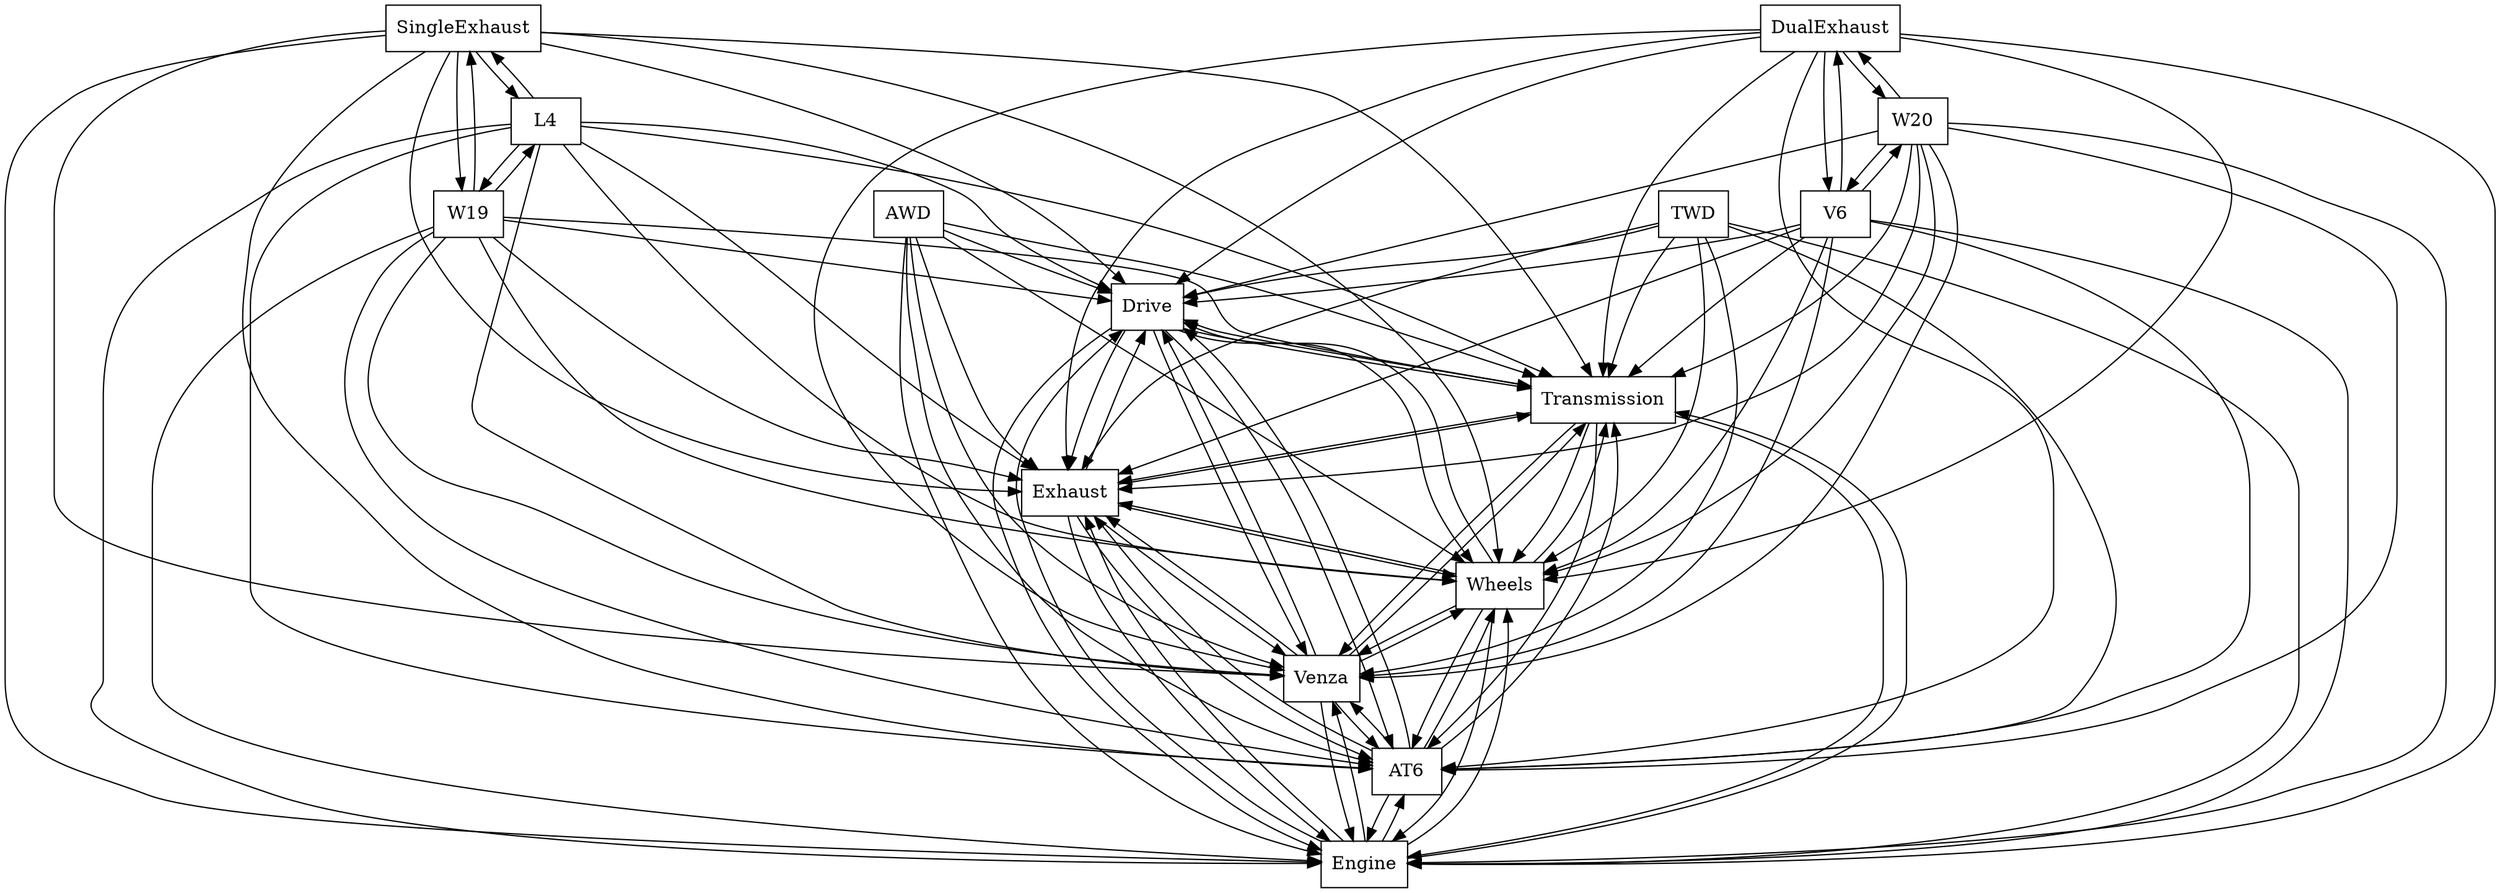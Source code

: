 digraph{
graph [rankdir=TB];
node [shape=box];
edge [arrowhead=normal];
0[label="Drive",]
1[label="Transmission",]
2[label="DualExhaust",]
3[label="SingleExhaust",]
4[label="L4",]
5[label="Engine",]
6[label="AWD",]
7[label="W20",]
8[label="AT6",]
9[label="Venza",]
10[label="Wheels",]
11[label="W19",]
12[label="TWD",]
13[label="Exhaust",]
14[label="V6",]
0->1[label="",]
0->5[label="",]
0->8[label="",]
0->9[label="",]
0->10[label="",]
0->13[label="",]
1->0[label="",]
1->5[label="",]
1->8[label="",]
1->9[label="",]
1->10[label="",]
1->13[label="",]
2->0[label="",]
2->1[label="",]
2->5[label="",]
2->7[label="",]
2->8[label="",]
2->9[label="",]
2->10[label="",]
2->13[label="",]
2->14[label="",]
3->0[label="",]
3->1[label="",]
3->4[label="",]
3->5[label="",]
3->8[label="",]
3->9[label="",]
3->10[label="",]
3->11[label="",]
3->13[label="",]
4->0[label="",]
4->1[label="",]
4->3[label="",]
4->5[label="",]
4->8[label="",]
4->9[label="",]
4->10[label="",]
4->11[label="",]
4->13[label="",]
5->0[label="",]
5->1[label="",]
5->8[label="",]
5->9[label="",]
5->10[label="",]
5->13[label="",]
6->0[label="",]
6->1[label="",]
6->5[label="",]
6->8[label="",]
6->9[label="",]
6->10[label="",]
6->13[label="",]
7->0[label="",]
7->1[label="",]
7->2[label="",]
7->5[label="",]
7->8[label="",]
7->9[label="",]
7->10[label="",]
7->13[label="",]
7->14[label="",]
8->0[label="",]
8->1[label="",]
8->5[label="",]
8->9[label="",]
8->10[label="",]
8->13[label="",]
9->0[label="",]
9->1[label="",]
9->5[label="",]
9->8[label="",]
9->10[label="",]
9->13[label="",]
10->0[label="",]
10->1[label="",]
10->5[label="",]
10->8[label="",]
10->9[label="",]
10->13[label="",]
11->0[label="",]
11->1[label="",]
11->3[label="",]
11->4[label="",]
11->5[label="",]
11->8[label="",]
11->9[label="",]
11->10[label="",]
11->13[label="",]
12->0[label="",]
12->1[label="",]
12->5[label="",]
12->8[label="",]
12->9[label="",]
12->10[label="",]
12->13[label="",]
13->0[label="",]
13->1[label="",]
13->5[label="",]
13->8[label="",]
13->9[label="",]
13->10[label="",]
14->0[label="",]
14->1[label="",]
14->2[label="",]
14->5[label="",]
14->7[label="",]
14->8[label="",]
14->9[label="",]
14->10[label="",]
14->13[label="",]
}
